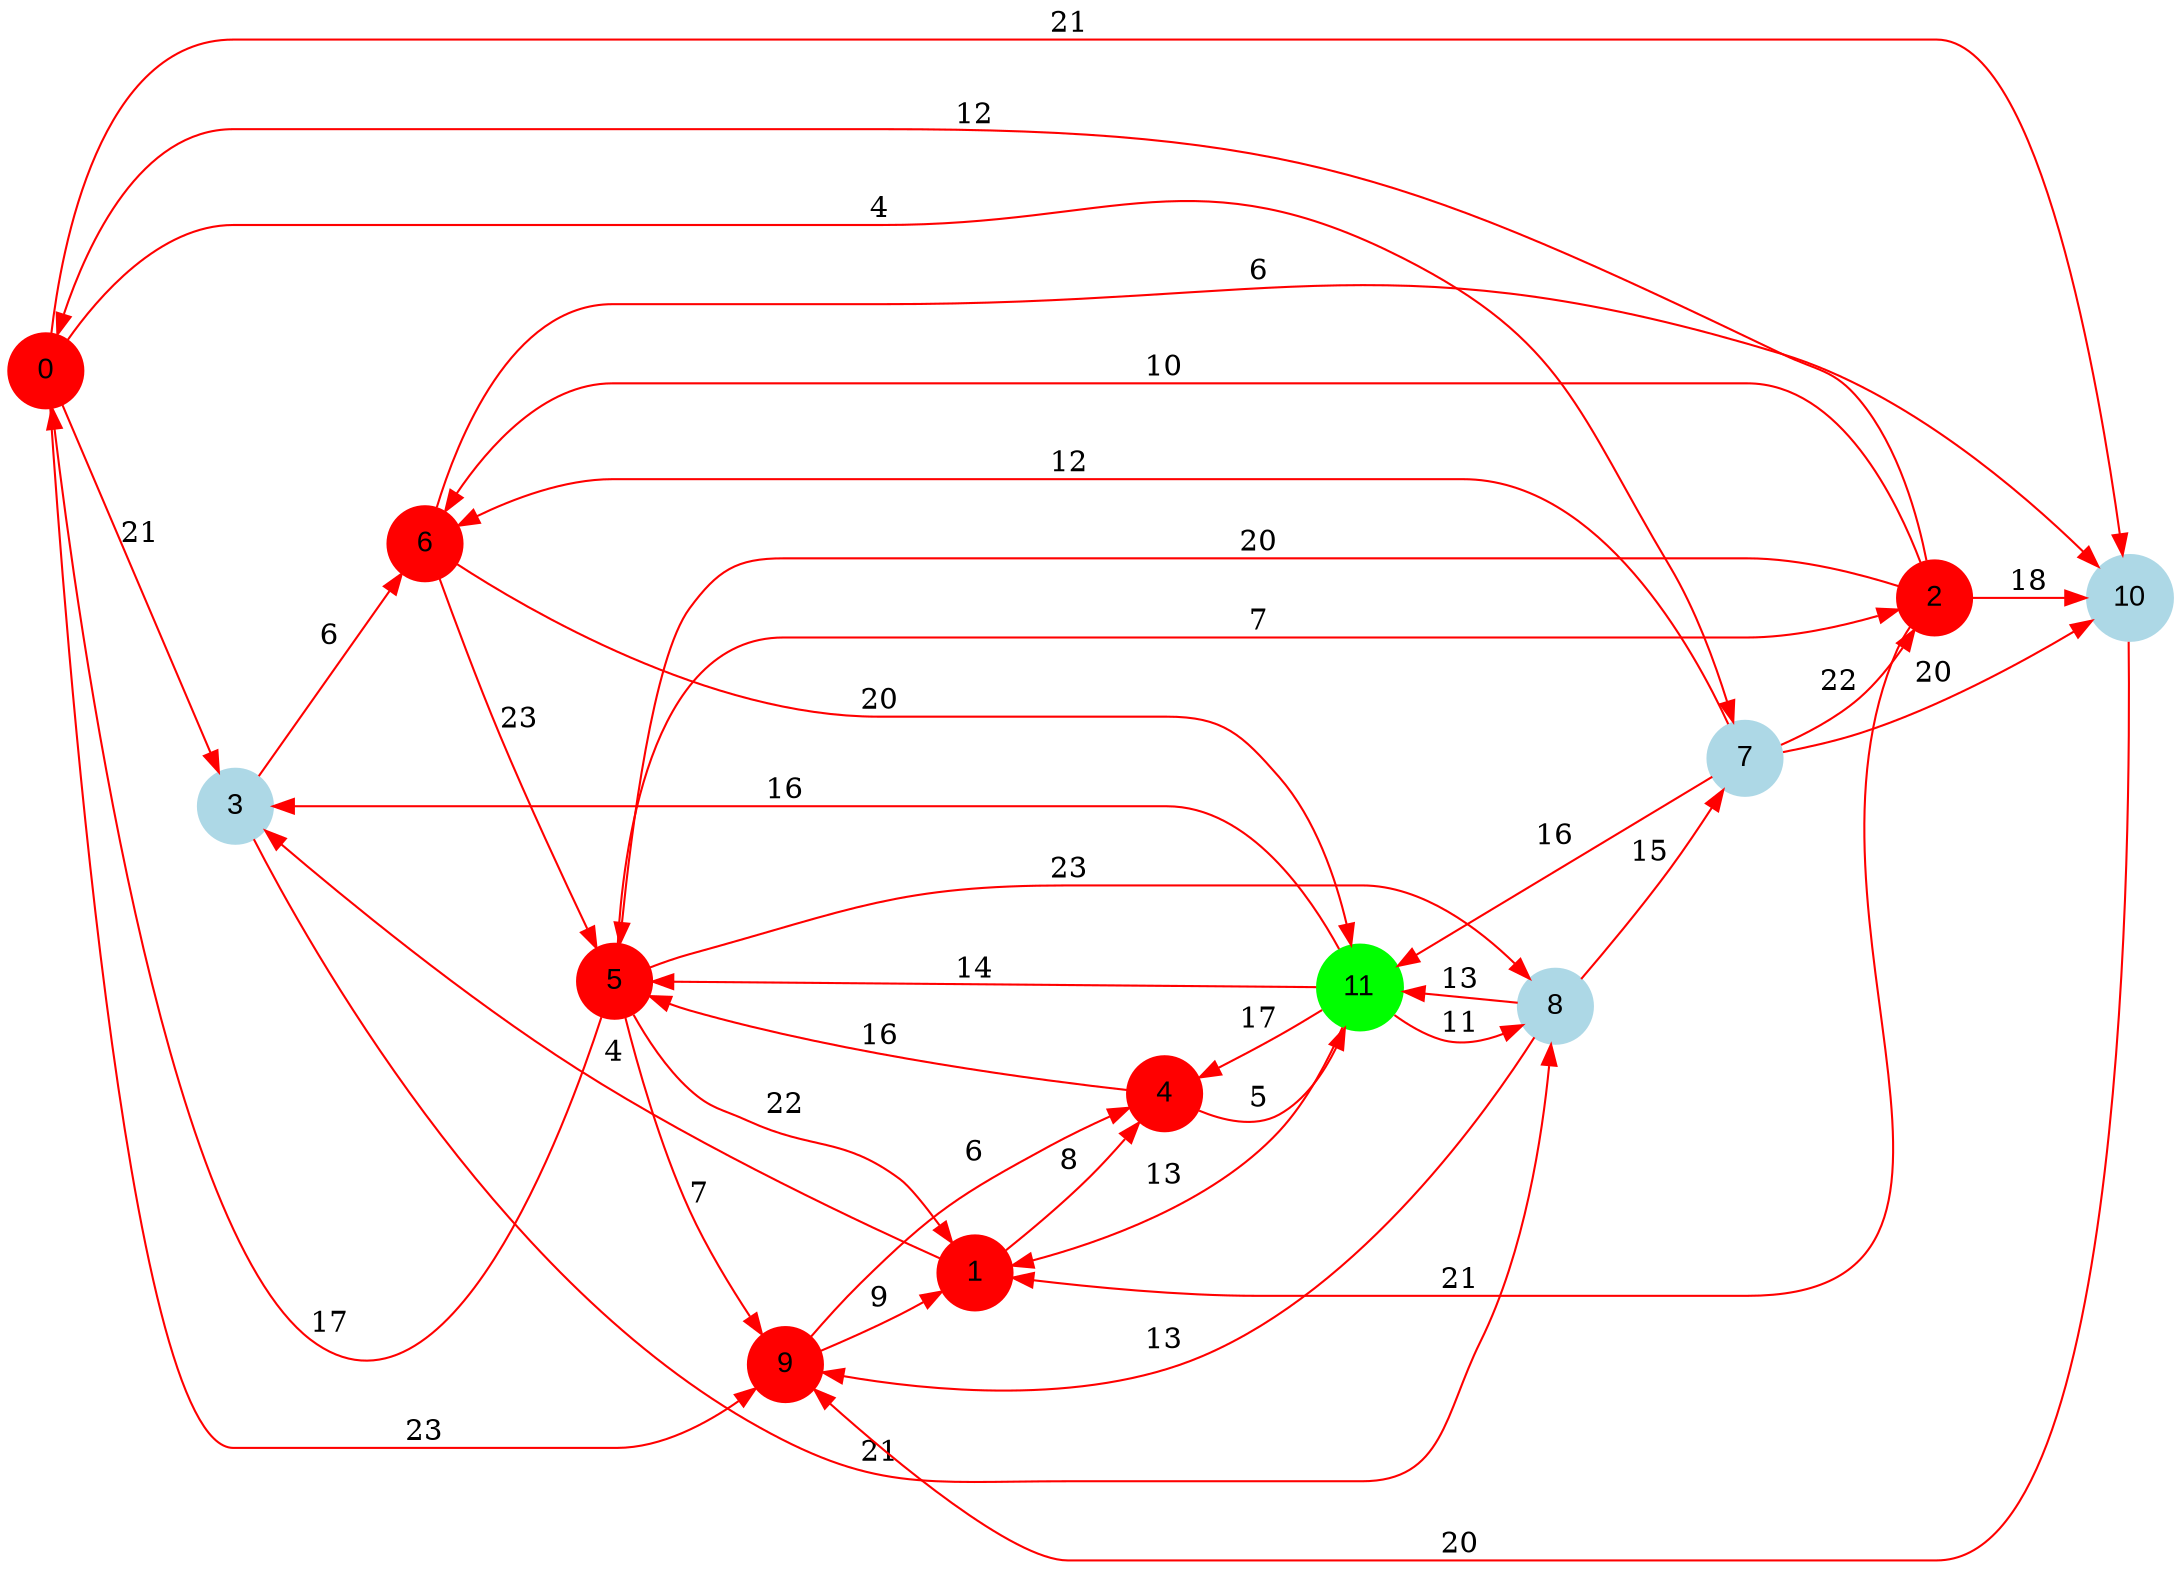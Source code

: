 digraph graphe {
rankdir = LR;
edge [color=red];
0 [fontname="Arial", shape = circle, color=red, style=filled];
1 [fontname="Arial", shape = circle, color=red, style=filled];
2 [fontname="Arial", shape = circle, color=red, style=filled];
3 [fontname="Arial", shape = circle, color=lightblue, style=filled];
4 [fontname="Arial", shape = circle, color=red, style=filled];
5 [fontname="Arial", shape = circle, color=red, style=filled];
6 [fontname="Arial", shape = circle, color=red, style=filled];
7 [fontname="Arial", shape = circle, color=lightblue, style=filled];
8 [fontname="Arial", shape = circle, color=lightblue, style=filled];
9 [fontname="Arial", shape = circle, color=red, style=filled];
10 [fontname="Arial", shape = circle, color=lightblue, style=filled];
11 [fontname="Arial", shape = circle, color=green, style=filled];
	0 -> 3 [label = "21"];
	0 -> 7 [label = "4"];
	0 -> 9 [label = "23"];
	0 -> 10 [label = "21"];
	1 -> 3 [label = "4"];
	1 -> 4 [label = "8"];
	2 -> 0 [label = "12"];
	2 -> 1 [label = "21"];
	2 -> 5 [label = "20"];
	2 -> 6 [label = "10"];
	2 -> 10 [label = "18"];
	3 -> 6 [label = "6"];
	3 -> 8 [label = "21"];
	4 -> 5 [label = "16"];
	4 -> 11 [label = "5"];
	5 -> 0 [label = "17"];
	5 -> 1 [label = "22"];
	5 -> 2 [label = "7"];
	5 -> 8 [label = "23"];
	5 -> 9 [label = "7"];
	6 -> 5 [label = "23"];
	6 -> 10 [label = "6"];
	6 -> 11 [label = "20"];
	7 -> 2 [label = "22"];
	7 -> 6 [label = "12"];
	7 -> 10 [label = "20"];
	7 -> 11 [label = "16"];
	8 -> 7 [label = "15"];
	8 -> 9 [label = "13"];
	8 -> 11 [label = "13"];
	9 -> 1 [label = "9"];
	9 -> 4 [label = "6"];
	10 -> 9 [label = "20"];
	11 -> 1 [label = "13"];
	11 -> 3 [label = "16"];
	11 -> 4 [label = "17"];
	11 -> 5 [label = "14"];
	11 -> 8 [label = "11"];
}